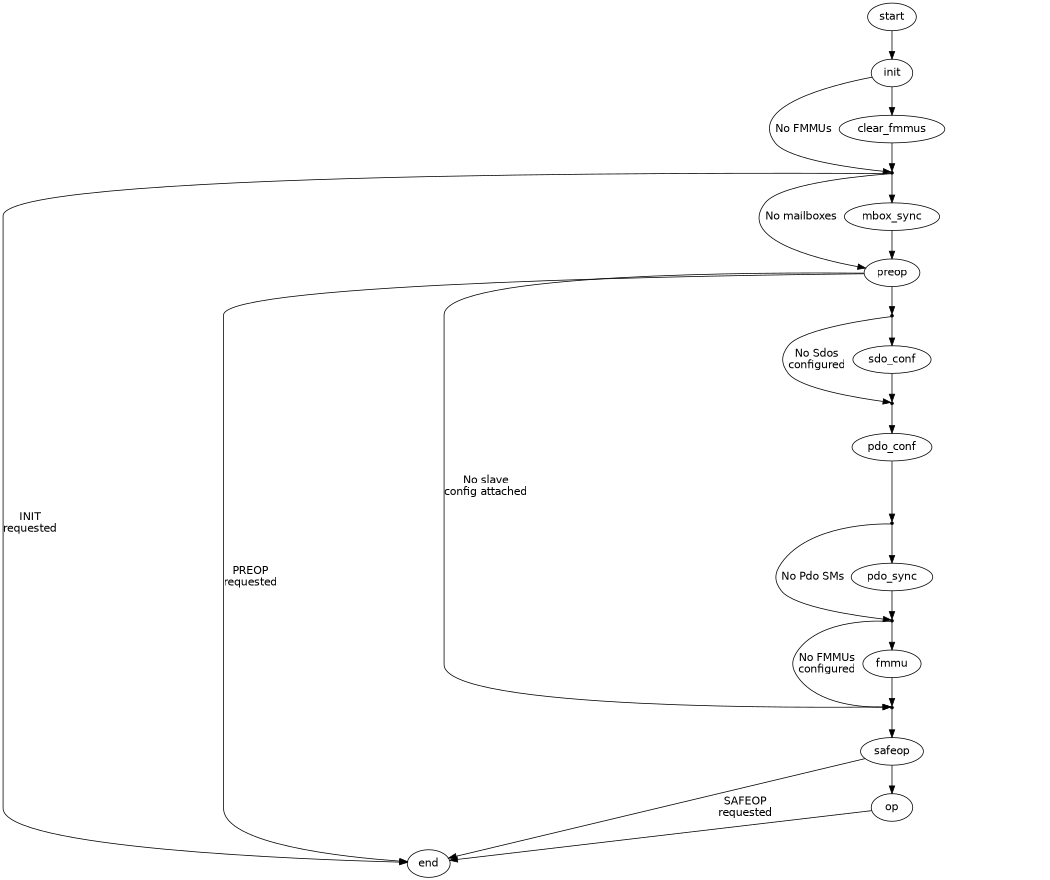 
/* $Id$ */

digraph slaveconf {
    size="7,9"
    center=1
    ratio=fill

    start [fontname="Helvetica"]
    start -> init [weight=10]

    init [fontname="Helvetica"]
    init -> enter_mbox_sync [fontname="Helvetica", label="No FMMUs"]
    init -> clear_fmmus [weight=10]

    clear_fmmus [fontname="Helvetica"]
    clear_fmmus -> enter_mbox_sync [weight=10]

    enter_mbox_sync [shape=point, label=""]
    enter_mbox_sync -> end [fontname="Helvetica", label="INIT\nrequested"]
    enter_mbox_sync -> preop [fontname="Helvetica", label="No mailboxes"]
    enter_mbox_sync -> mbox_sync [weight=10]

    mbox_sync [fontname="Helvetica"]
    mbox_sync -> preop [weight=10]

    preop [fontname="Helvetica"]
    preop -> end [fontname="Helvetica", label="PREOP\nrequested"]
    preop -> enter_safeop [fontname="Helvetica", label="No slave\nconfig attached"]
    preop -> enter_sdo_conf [weight=10]

    enter_sdo_conf [shape=point, label=""]
    enter_sdo_conf -> enter_pdo_conf [fontname="Helvetica", label="No Sdos\nconfigured"]
    enter_sdo_conf -> sdo_conf [weight=10]

    sdo_conf [fontname="Helvetica"]
    sdo_conf -> enter_pdo_conf [weight=10]

    enter_pdo_conf [shape=point, label=""]
    enter_pdo_conf -> pdo_conf [weight=10]

    pdo_conf [fontname="Helvetica"]
    pdo_conf -> enter_pdo_sync [weight=10]

    enter_pdo_sync [shape=point, label=""]
    enter_pdo_sync -> enter_fmmu [fontname="Helvetica", label="No Pdo SMs"]
    enter_pdo_sync -> pdo_sync [weight=10]

    pdo_sync [fontname="Helvetica"]
    pdo_sync -> enter_fmmu [weight=10]

    enter_fmmu [shape=point,label=""]
    enter_fmmu -> enter_safeop [fontname="Helvetica", label="No FMMUs\nconfigured"]
    enter_fmmu -> fmmu [weight=10]

    fmmu [fontname="Helvetica"]
    fmmu -> enter_safeop [weight=10]

    enter_safeop [shape=point,label=""]
    enter_safeop -> safeop [weight=10]

    safeop [fontname="Helvetica"]
    safeop -> end [fontname="Helvetica", label="SAFEOP\nrequested"]
    safeop -> op [weight=10]

    op [fontname="Helvetica"]
    op -> end// [weight=10]

    end [fontname="Helvetica"]
}
